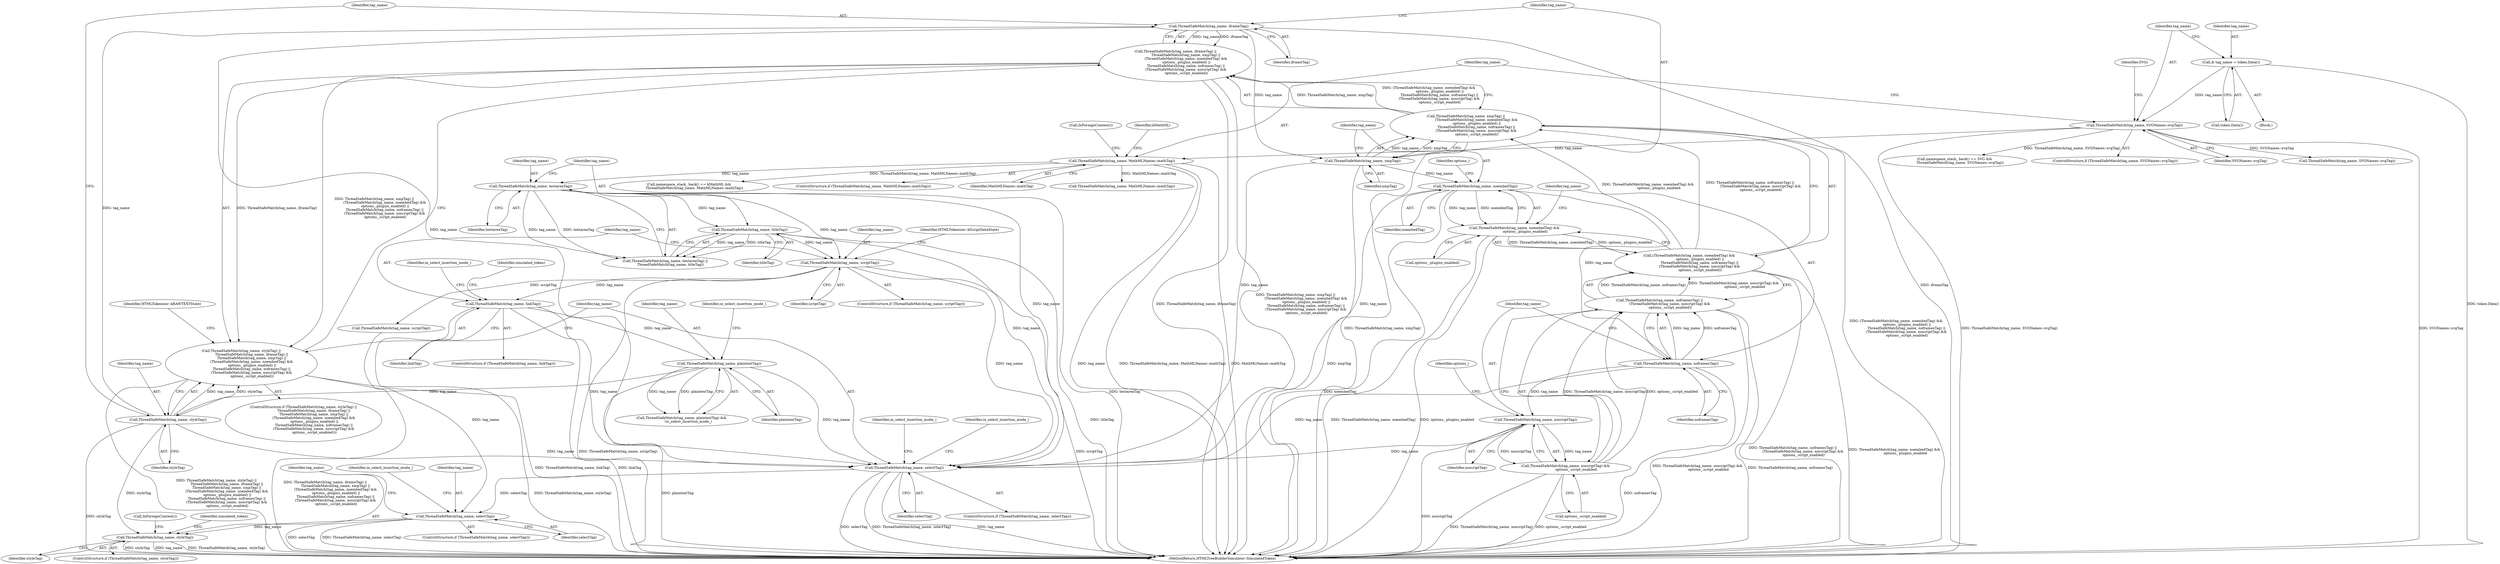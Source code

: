 digraph "0_Chrome_133bc5c262b2555af223263452e9875a95db9eb7@API" {
"1000208" [label="(Call,ThreadSafeMatch(tag_name, iframeTag))"];
"1000204" [label="(Call,ThreadSafeMatch(tag_name, styleTag))"];
"1000193" [label="(Call,ThreadSafeMatch(tag_name, plaintextTag))"];
"1000179" [label="(Call,ThreadSafeMatch(tag_name, linkTag))"];
"1000168" [label="(Call,ThreadSafeMatch(tag_name, scriptTag))"];
"1000157" [label="(Call,ThreadSafeMatch(tag_name, textareaTag))"];
"1000124" [label="(Call,ThreadSafeMatch(tag_name, MathMLNames::mathTag))"];
"1000118" [label="(Call,ThreadSafeMatch(tag_name, SVGNames::svgTag))"];
"1000114" [label="(Call,& tag_name = token.Data())"];
"1000160" [label="(Call,ThreadSafeMatch(tag_name, titleTag))"];
"1000207" [label="(Call,ThreadSafeMatch(tag_name, iframeTag) ||\n                   ThreadSafeMatch(tag_name, xmpTag) ||\n                   (ThreadSafeMatch(tag_name, noembedTag) &&\n                    options_.plugins_enabled) ||\n                   ThreadSafeMatch(tag_name, noframesTag) ||\n                   (ThreadSafeMatch(tag_name, noscriptTag) &&\n                    options_.script_enabled))"];
"1000203" [label="(Call,ThreadSafeMatch(tag_name, styleTag) ||\n                   ThreadSafeMatch(tag_name, iframeTag) ||\n                   ThreadSafeMatch(tag_name, xmpTag) ||\n                   (ThreadSafeMatch(tag_name, noembedTag) &&\n                    options_.plugins_enabled) ||\n                   ThreadSafeMatch(tag_name, noframesTag) ||\n                   (ThreadSafeMatch(tag_name, noscriptTag) &&\n                    options_.script_enabled))"];
"1000212" [label="(Call,ThreadSafeMatch(tag_name, xmpTag))"];
"1000211" [label="(Call,ThreadSafeMatch(tag_name, xmpTag) ||\n                   (ThreadSafeMatch(tag_name, noembedTag) &&\n                    options_.plugins_enabled) ||\n                   ThreadSafeMatch(tag_name, noframesTag) ||\n                   (ThreadSafeMatch(tag_name, noscriptTag) &&\n                    options_.script_enabled))"];
"1000217" [label="(Call,ThreadSafeMatch(tag_name, noembedTag))"];
"1000216" [label="(Call,ThreadSafeMatch(tag_name, noembedTag) &&\n                    options_.plugins_enabled)"];
"1000215" [label="(Call,(ThreadSafeMatch(tag_name, noembedTag) &&\n                    options_.plugins_enabled) ||\n                   ThreadSafeMatch(tag_name, noframesTag) ||\n                   (ThreadSafeMatch(tag_name, noscriptTag) &&\n                    options_.script_enabled))"];
"1000224" [label="(Call,ThreadSafeMatch(tag_name, noframesTag))"];
"1000223" [label="(Call,ThreadSafeMatch(tag_name, noframesTag) ||\n                   (ThreadSafeMatch(tag_name, noscriptTag) &&\n                    options_.script_enabled))"];
"1000228" [label="(Call,ThreadSafeMatch(tag_name, noscriptTag))"];
"1000227" [label="(Call,ThreadSafeMatch(tag_name, noscriptTag) &&\n                    options_.script_enabled)"];
"1000238" [label="(Call,ThreadSafeMatch(tag_name, selectTag))"];
"1000324" [label="(Call,ThreadSafeMatch(tag_name, selectTag))"];
"1000332" [label="(Call,ThreadSafeMatch(tag_name, styleTag))"];
"1000334" [label="(Identifier,styleTag)"];
"1000195" [label="(Identifier,plaintextTag)"];
"1000228" [label="(Call,ThreadSafeMatch(tag_name, noscriptTag))"];
"1000180" [label="(Identifier,tag_name)"];
"1000282" [label="(Call,namespace_stack_.back() == kMathML &&\n          ThreadSafeMatch(tag_name, MathMLNames::mathTag))"];
"1000123" [label="(ControlStructure,if (ThreadSafeMatch(tag_name, MathMLNames::mathTag)))"];
"1000192" [label="(Call,ThreadSafeMatch(tag_name, plaintextTag) &&\n            !in_select_insertion_mode_)"];
"1000216" [label="(Call,ThreadSafeMatch(tag_name, noembedTag) &&\n                    options_.plugins_enabled)"];
"1000239" [label="(Identifier,tag_name)"];
"1000169" [label="(Identifier,tag_name)"];
"1000331" [label="(ControlStructure,if (ThreadSafeMatch(tag_name, styleTag)))"];
"1000112" [label="(Block,)"];
"1000193" [label="(Call,ThreadSafeMatch(tag_name, plaintextTag))"];
"1000189" [label="(Identifier,in_select_insertion_mode_)"];
"1000212" [label="(Call,ThreadSafeMatch(tag_name, xmpTag))"];
"1000236" [label="(Identifier,HTMLTokenizer::kRAWTEXTState)"];
"1000217" [label="(Call,ThreadSafeMatch(tag_name, noembedTag))"];
"1000114" [label="(Call,& tag_name = token.Data())"];
"1000181" [label="(Identifier,linkTag)"];
"1000213" [label="(Identifier,tag_name)"];
"1000194" [label="(Identifier,tag_name)"];
"1000210" [label="(Identifier,iframeTag)"];
"1000226" [label="(Identifier,noframesTag)"];
"1000344" [label="(MethodReturn,HTMLTreeBuilderSimulator::SimulatedToken)"];
"1000162" [label="(Identifier,titleTag)"];
"1000156" [label="(Call,ThreadSafeMatch(tag_name, textareaTag) ||\n          ThreadSafeMatch(tag_name, titleTag))"];
"1000118" [label="(Call,ThreadSafeMatch(tag_name, SVGNames::svgTag))"];
"1000203" [label="(Call,ThreadSafeMatch(tag_name, styleTag) ||\n                   ThreadSafeMatch(tag_name, iframeTag) ||\n                   ThreadSafeMatch(tag_name, xmpTag) ||\n                   (ThreadSafeMatch(tag_name, noembedTag) &&\n                    options_.plugins_enabled) ||\n                   ThreadSafeMatch(tag_name, noframesTag) ||\n                   (ThreadSafeMatch(tag_name, noscriptTag) &&\n                    options_.script_enabled))"];
"1000325" [label="(Identifier,tag_name)"];
"1000219" [label="(Identifier,noembedTag)"];
"1000232" [label="(Identifier,options_)"];
"1000209" [label="(Identifier,tag_name)"];
"1000240" [label="(Identifier,selectTag)"];
"1000229" [label="(Identifier,tag_name)"];
"1000274" [label="(Call,namespace_stack_.back() == SVG &&\n          ThreadSafeMatch(tag_name, SVGNames::svgTag))"];
"1000220" [label="(Call,options_.plugins_enabled)"];
"1000128" [label="(Identifier,kMathML)"];
"1000207" [label="(Call,ThreadSafeMatch(tag_name, iframeTag) ||\n                   ThreadSafeMatch(tag_name, xmpTag) ||\n                   (ThreadSafeMatch(tag_name, noembedTag) &&\n                    options_.plugins_enabled) ||\n                   ThreadSafeMatch(tag_name, noframesTag) ||\n                   (ThreadSafeMatch(tag_name, noscriptTag) &&\n                    options_.script_enabled))"];
"1000238" [label="(Call,ThreadSafeMatch(tag_name, selectTag))"];
"1000126" [label="(Identifier,MathMLNames::mathTag)"];
"1000324" [label="(Call,ThreadSafeMatch(tag_name, selectTag))"];
"1000158" [label="(Identifier,tag_name)"];
"1000116" [label="(Call,token.Data())"];
"1000214" [label="(Identifier,xmpTag)"];
"1000204" [label="(Call,ThreadSafeMatch(tag_name, styleTag))"];
"1000336" [label="(Identifier,simulated_token)"];
"1000117" [label="(ControlStructure,if (ThreadSafeMatch(tag_name, SVGNames::svgTag)))"];
"1000119" [label="(Identifier,tag_name)"];
"1000237" [label="(ControlStructure,if (ThreadSafeMatch(tag_name, selectTag)))"];
"1000323" [label="(ControlStructure,if (ThreadSafeMatch(tag_name, selectTag)))"];
"1000173" [label="(Identifier,HTMLTokenizer::kScriptDataState)"];
"1000170" [label="(Identifier,scriptTag)"];
"1000223" [label="(Call,ThreadSafeMatch(tag_name, noframesTag) ||\n                   (ThreadSafeMatch(tag_name, noscriptTag) &&\n                    options_.script_enabled))"];
"1000206" [label="(Identifier,styleTag)"];
"1000311" [label="(Call,ThreadSafeMatch(tag_name, scriptTag))"];
"1000202" [label="(ControlStructure,if (ThreadSafeMatch(tag_name, styleTag) ||\n                   ThreadSafeMatch(tag_name, iframeTag) ||\n                   ThreadSafeMatch(tag_name, xmpTag) ||\n                   (ThreadSafeMatch(tag_name, noembedTag) &&\n                    options_.plugins_enabled) ||\n                   ThreadSafeMatch(tag_name, noframesTag) ||\n                   (ThreadSafeMatch(tag_name, noscriptTag) &&\n                    options_.script_enabled)))"];
"1000197" [label="(Identifier,in_select_insertion_mode_)"];
"1000211" [label="(Call,ThreadSafeMatch(tag_name, xmpTag) ||\n                   (ThreadSafeMatch(tag_name, noembedTag) &&\n                    options_.plugins_enabled) ||\n                   ThreadSafeMatch(tag_name, noframesTag) ||\n                   (ThreadSafeMatch(tag_name, noscriptTag) &&\n                    options_.script_enabled))"];
"1000339" [label="(Call,InForeignContent())"];
"1000122" [label="(Identifier,SVG)"];
"1000326" [label="(Identifier,selectTag)"];
"1000225" [label="(Identifier,tag_name)"];
"1000333" [label="(Identifier,tag_name)"];
"1000231" [label="(Call,options_.script_enabled)"];
"1000329" [label="(Identifier,in_select_insertion_mode_)"];
"1000167" [label="(ControlStructure,if (ThreadSafeMatch(tag_name, scriptTag)))"];
"1000248" [label="(Identifier,in_select_insertion_mode_)"];
"1000286" [label="(Call,ThreadSafeMatch(tag_name, MathMLNames::mathTag))"];
"1000243" [label="(Identifier,in_select_insertion_mode_)"];
"1000124" [label="(Call,ThreadSafeMatch(tag_name, MathMLNames::mathTag))"];
"1000157" [label="(Call,ThreadSafeMatch(tag_name, textareaTag))"];
"1000168" [label="(Call,ThreadSafeMatch(tag_name, scriptTag))"];
"1000115" [label="(Identifier,tag_name)"];
"1000227" [label="(Call,ThreadSafeMatch(tag_name, noscriptTag) &&\n                    options_.script_enabled)"];
"1000161" [label="(Identifier,tag_name)"];
"1000332" [label="(Call,ThreadSafeMatch(tag_name, styleTag))"];
"1000160" [label="(Call,ThreadSafeMatch(tag_name, titleTag))"];
"1000131" [label="(Call,InForeignContent())"];
"1000221" [label="(Identifier,options_)"];
"1000230" [label="(Identifier,noscriptTag)"];
"1000184" [label="(Identifier,simulated_token)"];
"1000178" [label="(ControlStructure,if (ThreadSafeMatch(tag_name, linkTag)))"];
"1000125" [label="(Identifier,tag_name)"];
"1000120" [label="(Identifier,SVGNames::svgTag)"];
"1000224" [label="(Call,ThreadSafeMatch(tag_name, noframesTag))"];
"1000278" [label="(Call,ThreadSafeMatch(tag_name, SVGNames::svgTag))"];
"1000159" [label="(Identifier,textareaTag)"];
"1000208" [label="(Call,ThreadSafeMatch(tag_name, iframeTag))"];
"1000218" [label="(Identifier,tag_name)"];
"1000179" [label="(Call,ThreadSafeMatch(tag_name, linkTag))"];
"1000205" [label="(Identifier,tag_name)"];
"1000215" [label="(Call,(ThreadSafeMatch(tag_name, noembedTag) &&\n                    options_.plugins_enabled) ||\n                   ThreadSafeMatch(tag_name, noframesTag) ||\n                   (ThreadSafeMatch(tag_name, noscriptTag) &&\n                    options_.script_enabled))"];
"1000208" -> "1000207"  [label="AST: "];
"1000208" -> "1000210"  [label="CFG: "];
"1000209" -> "1000208"  [label="AST: "];
"1000210" -> "1000208"  [label="AST: "];
"1000213" -> "1000208"  [label="CFG: "];
"1000207" -> "1000208"  [label="CFG: "];
"1000208" -> "1000344"  [label="DDG: iframeTag"];
"1000208" -> "1000207"  [label="DDG: tag_name"];
"1000208" -> "1000207"  [label="DDG: iframeTag"];
"1000204" -> "1000208"  [label="DDG: tag_name"];
"1000208" -> "1000212"  [label="DDG: tag_name"];
"1000208" -> "1000238"  [label="DDG: tag_name"];
"1000204" -> "1000203"  [label="AST: "];
"1000204" -> "1000206"  [label="CFG: "];
"1000205" -> "1000204"  [label="AST: "];
"1000206" -> "1000204"  [label="AST: "];
"1000209" -> "1000204"  [label="CFG: "];
"1000203" -> "1000204"  [label="CFG: "];
"1000204" -> "1000344"  [label="DDG: styleTag"];
"1000204" -> "1000203"  [label="DDG: tag_name"];
"1000204" -> "1000203"  [label="DDG: styleTag"];
"1000193" -> "1000204"  [label="DDG: tag_name"];
"1000204" -> "1000238"  [label="DDG: tag_name"];
"1000204" -> "1000332"  [label="DDG: styleTag"];
"1000193" -> "1000192"  [label="AST: "];
"1000193" -> "1000195"  [label="CFG: "];
"1000194" -> "1000193"  [label="AST: "];
"1000195" -> "1000193"  [label="AST: "];
"1000197" -> "1000193"  [label="CFG: "];
"1000192" -> "1000193"  [label="CFG: "];
"1000193" -> "1000344"  [label="DDG: plaintextTag"];
"1000193" -> "1000192"  [label="DDG: tag_name"];
"1000193" -> "1000192"  [label="DDG: plaintextTag"];
"1000179" -> "1000193"  [label="DDG: tag_name"];
"1000193" -> "1000238"  [label="DDG: tag_name"];
"1000179" -> "1000178"  [label="AST: "];
"1000179" -> "1000181"  [label="CFG: "];
"1000180" -> "1000179"  [label="AST: "];
"1000181" -> "1000179"  [label="AST: "];
"1000184" -> "1000179"  [label="CFG: "];
"1000189" -> "1000179"  [label="CFG: "];
"1000179" -> "1000344"  [label="DDG: ThreadSafeMatch(tag_name, linkTag)"];
"1000179" -> "1000344"  [label="DDG: linkTag"];
"1000168" -> "1000179"  [label="DDG: tag_name"];
"1000179" -> "1000238"  [label="DDG: tag_name"];
"1000168" -> "1000167"  [label="AST: "];
"1000168" -> "1000170"  [label="CFG: "];
"1000169" -> "1000168"  [label="AST: "];
"1000170" -> "1000168"  [label="AST: "];
"1000173" -> "1000168"  [label="CFG: "];
"1000180" -> "1000168"  [label="CFG: "];
"1000168" -> "1000344"  [label="DDG: ThreadSafeMatch(tag_name, scriptTag)"];
"1000168" -> "1000344"  [label="DDG: scriptTag"];
"1000157" -> "1000168"  [label="DDG: tag_name"];
"1000160" -> "1000168"  [label="DDG: tag_name"];
"1000168" -> "1000238"  [label="DDG: tag_name"];
"1000168" -> "1000311"  [label="DDG: scriptTag"];
"1000157" -> "1000156"  [label="AST: "];
"1000157" -> "1000159"  [label="CFG: "];
"1000158" -> "1000157"  [label="AST: "];
"1000159" -> "1000157"  [label="AST: "];
"1000161" -> "1000157"  [label="CFG: "];
"1000156" -> "1000157"  [label="CFG: "];
"1000157" -> "1000344"  [label="DDG: textareaTag"];
"1000157" -> "1000156"  [label="DDG: tag_name"];
"1000157" -> "1000156"  [label="DDG: textareaTag"];
"1000124" -> "1000157"  [label="DDG: tag_name"];
"1000157" -> "1000160"  [label="DDG: tag_name"];
"1000157" -> "1000238"  [label="DDG: tag_name"];
"1000124" -> "1000123"  [label="AST: "];
"1000124" -> "1000126"  [label="CFG: "];
"1000125" -> "1000124"  [label="AST: "];
"1000126" -> "1000124"  [label="AST: "];
"1000128" -> "1000124"  [label="CFG: "];
"1000131" -> "1000124"  [label="CFG: "];
"1000124" -> "1000344"  [label="DDG: MathMLNames::mathTag"];
"1000124" -> "1000344"  [label="DDG: tag_name"];
"1000124" -> "1000344"  [label="DDG: ThreadSafeMatch(tag_name, MathMLNames::mathTag)"];
"1000118" -> "1000124"  [label="DDG: tag_name"];
"1000124" -> "1000282"  [label="DDG: ThreadSafeMatch(tag_name, MathMLNames::mathTag)"];
"1000124" -> "1000286"  [label="DDG: MathMLNames::mathTag"];
"1000118" -> "1000117"  [label="AST: "];
"1000118" -> "1000120"  [label="CFG: "];
"1000119" -> "1000118"  [label="AST: "];
"1000120" -> "1000118"  [label="AST: "];
"1000122" -> "1000118"  [label="CFG: "];
"1000125" -> "1000118"  [label="CFG: "];
"1000118" -> "1000344"  [label="DDG: ThreadSafeMatch(tag_name, SVGNames::svgTag)"];
"1000118" -> "1000344"  [label="DDG: SVGNames::svgTag"];
"1000114" -> "1000118"  [label="DDG: tag_name"];
"1000118" -> "1000274"  [label="DDG: ThreadSafeMatch(tag_name, SVGNames::svgTag)"];
"1000118" -> "1000278"  [label="DDG: SVGNames::svgTag"];
"1000114" -> "1000112"  [label="AST: "];
"1000114" -> "1000116"  [label="CFG: "];
"1000115" -> "1000114"  [label="AST: "];
"1000116" -> "1000114"  [label="AST: "];
"1000119" -> "1000114"  [label="CFG: "];
"1000114" -> "1000344"  [label="DDG: token.Data()"];
"1000160" -> "1000156"  [label="AST: "];
"1000160" -> "1000162"  [label="CFG: "];
"1000161" -> "1000160"  [label="AST: "];
"1000162" -> "1000160"  [label="AST: "];
"1000156" -> "1000160"  [label="CFG: "];
"1000160" -> "1000344"  [label="DDG: titleTag"];
"1000160" -> "1000156"  [label="DDG: tag_name"];
"1000160" -> "1000156"  [label="DDG: titleTag"];
"1000160" -> "1000238"  [label="DDG: tag_name"];
"1000207" -> "1000203"  [label="AST: "];
"1000207" -> "1000211"  [label="CFG: "];
"1000211" -> "1000207"  [label="AST: "];
"1000203" -> "1000207"  [label="CFG: "];
"1000207" -> "1000344"  [label="DDG: ThreadSafeMatch(tag_name, iframeTag)"];
"1000207" -> "1000344"  [label="DDG: ThreadSafeMatch(tag_name, xmpTag) ||\n                   (ThreadSafeMatch(tag_name, noembedTag) &&\n                    options_.plugins_enabled) ||\n                   ThreadSafeMatch(tag_name, noframesTag) ||\n                   (ThreadSafeMatch(tag_name, noscriptTag) &&\n                    options_.script_enabled)"];
"1000207" -> "1000203"  [label="DDG: ThreadSafeMatch(tag_name, iframeTag)"];
"1000207" -> "1000203"  [label="DDG: ThreadSafeMatch(tag_name, xmpTag) ||\n                   (ThreadSafeMatch(tag_name, noembedTag) &&\n                    options_.plugins_enabled) ||\n                   ThreadSafeMatch(tag_name, noframesTag) ||\n                   (ThreadSafeMatch(tag_name, noscriptTag) &&\n                    options_.script_enabled)"];
"1000211" -> "1000207"  [label="DDG: ThreadSafeMatch(tag_name, xmpTag)"];
"1000211" -> "1000207"  [label="DDG: (ThreadSafeMatch(tag_name, noembedTag) &&\n                    options_.plugins_enabled) ||\n                   ThreadSafeMatch(tag_name, noframesTag) ||\n                   (ThreadSafeMatch(tag_name, noscriptTag) &&\n                    options_.script_enabled)"];
"1000203" -> "1000202"  [label="AST: "];
"1000236" -> "1000203"  [label="CFG: "];
"1000239" -> "1000203"  [label="CFG: "];
"1000203" -> "1000344"  [label="DDG: ThreadSafeMatch(tag_name, styleTag) ||\n                   ThreadSafeMatch(tag_name, iframeTag) ||\n                   ThreadSafeMatch(tag_name, xmpTag) ||\n                   (ThreadSafeMatch(tag_name, noembedTag) &&\n                    options_.plugins_enabled) ||\n                   ThreadSafeMatch(tag_name, noframesTag) ||\n                   (ThreadSafeMatch(tag_name, noscriptTag) &&\n                    options_.script_enabled)"];
"1000203" -> "1000344"  [label="DDG: ThreadSafeMatch(tag_name, iframeTag) ||\n                   ThreadSafeMatch(tag_name, xmpTag) ||\n                   (ThreadSafeMatch(tag_name, noembedTag) &&\n                    options_.plugins_enabled) ||\n                   ThreadSafeMatch(tag_name, noframesTag) ||\n                   (ThreadSafeMatch(tag_name, noscriptTag) &&\n                    options_.script_enabled)"];
"1000203" -> "1000344"  [label="DDG: ThreadSafeMatch(tag_name, styleTag)"];
"1000212" -> "1000211"  [label="AST: "];
"1000212" -> "1000214"  [label="CFG: "];
"1000213" -> "1000212"  [label="AST: "];
"1000214" -> "1000212"  [label="AST: "];
"1000218" -> "1000212"  [label="CFG: "];
"1000211" -> "1000212"  [label="CFG: "];
"1000212" -> "1000344"  [label="DDG: xmpTag"];
"1000212" -> "1000211"  [label="DDG: tag_name"];
"1000212" -> "1000211"  [label="DDG: xmpTag"];
"1000212" -> "1000217"  [label="DDG: tag_name"];
"1000212" -> "1000238"  [label="DDG: tag_name"];
"1000211" -> "1000215"  [label="CFG: "];
"1000215" -> "1000211"  [label="AST: "];
"1000211" -> "1000344"  [label="DDG: ThreadSafeMatch(tag_name, xmpTag)"];
"1000211" -> "1000344"  [label="DDG: (ThreadSafeMatch(tag_name, noembedTag) &&\n                    options_.plugins_enabled) ||\n                   ThreadSafeMatch(tag_name, noframesTag) ||\n                   (ThreadSafeMatch(tag_name, noscriptTag) &&\n                    options_.script_enabled)"];
"1000215" -> "1000211"  [label="DDG: ThreadSafeMatch(tag_name, noembedTag) &&\n                    options_.plugins_enabled"];
"1000215" -> "1000211"  [label="DDG: ThreadSafeMatch(tag_name, noframesTag) ||\n                   (ThreadSafeMatch(tag_name, noscriptTag) &&\n                    options_.script_enabled)"];
"1000217" -> "1000216"  [label="AST: "];
"1000217" -> "1000219"  [label="CFG: "];
"1000218" -> "1000217"  [label="AST: "];
"1000219" -> "1000217"  [label="AST: "];
"1000221" -> "1000217"  [label="CFG: "];
"1000216" -> "1000217"  [label="CFG: "];
"1000217" -> "1000344"  [label="DDG: noembedTag"];
"1000217" -> "1000216"  [label="DDG: tag_name"];
"1000217" -> "1000216"  [label="DDG: noembedTag"];
"1000217" -> "1000224"  [label="DDG: tag_name"];
"1000217" -> "1000238"  [label="DDG: tag_name"];
"1000216" -> "1000215"  [label="AST: "];
"1000216" -> "1000220"  [label="CFG: "];
"1000220" -> "1000216"  [label="AST: "];
"1000225" -> "1000216"  [label="CFG: "];
"1000215" -> "1000216"  [label="CFG: "];
"1000216" -> "1000344"  [label="DDG: ThreadSafeMatch(tag_name, noembedTag)"];
"1000216" -> "1000344"  [label="DDG: options_.plugins_enabled"];
"1000216" -> "1000215"  [label="DDG: ThreadSafeMatch(tag_name, noembedTag)"];
"1000216" -> "1000215"  [label="DDG: options_.plugins_enabled"];
"1000215" -> "1000223"  [label="CFG: "];
"1000223" -> "1000215"  [label="AST: "];
"1000215" -> "1000344"  [label="DDG: ThreadSafeMatch(tag_name, noframesTag) ||\n                   (ThreadSafeMatch(tag_name, noscriptTag) &&\n                    options_.script_enabled)"];
"1000215" -> "1000344"  [label="DDG: ThreadSafeMatch(tag_name, noembedTag) &&\n                    options_.plugins_enabled"];
"1000223" -> "1000215"  [label="DDG: ThreadSafeMatch(tag_name, noframesTag)"];
"1000223" -> "1000215"  [label="DDG: ThreadSafeMatch(tag_name, noscriptTag) &&\n                    options_.script_enabled"];
"1000224" -> "1000223"  [label="AST: "];
"1000224" -> "1000226"  [label="CFG: "];
"1000225" -> "1000224"  [label="AST: "];
"1000226" -> "1000224"  [label="AST: "];
"1000229" -> "1000224"  [label="CFG: "];
"1000223" -> "1000224"  [label="CFG: "];
"1000224" -> "1000344"  [label="DDG: noframesTag"];
"1000224" -> "1000223"  [label="DDG: tag_name"];
"1000224" -> "1000223"  [label="DDG: noframesTag"];
"1000224" -> "1000228"  [label="DDG: tag_name"];
"1000224" -> "1000238"  [label="DDG: tag_name"];
"1000223" -> "1000227"  [label="CFG: "];
"1000227" -> "1000223"  [label="AST: "];
"1000223" -> "1000344"  [label="DDG: ThreadSafeMatch(tag_name, noscriptTag) &&\n                    options_.script_enabled"];
"1000223" -> "1000344"  [label="DDG: ThreadSafeMatch(tag_name, noframesTag)"];
"1000227" -> "1000223"  [label="DDG: ThreadSafeMatch(tag_name, noscriptTag)"];
"1000227" -> "1000223"  [label="DDG: options_.script_enabled"];
"1000228" -> "1000227"  [label="AST: "];
"1000228" -> "1000230"  [label="CFG: "];
"1000229" -> "1000228"  [label="AST: "];
"1000230" -> "1000228"  [label="AST: "];
"1000232" -> "1000228"  [label="CFG: "];
"1000227" -> "1000228"  [label="CFG: "];
"1000228" -> "1000344"  [label="DDG: noscriptTag"];
"1000228" -> "1000227"  [label="DDG: tag_name"];
"1000228" -> "1000227"  [label="DDG: noscriptTag"];
"1000228" -> "1000238"  [label="DDG: tag_name"];
"1000227" -> "1000231"  [label="CFG: "];
"1000231" -> "1000227"  [label="AST: "];
"1000227" -> "1000344"  [label="DDG: ThreadSafeMatch(tag_name, noscriptTag)"];
"1000227" -> "1000344"  [label="DDG: options_.script_enabled"];
"1000238" -> "1000237"  [label="AST: "];
"1000238" -> "1000240"  [label="CFG: "];
"1000239" -> "1000238"  [label="AST: "];
"1000240" -> "1000238"  [label="AST: "];
"1000243" -> "1000238"  [label="CFG: "];
"1000248" -> "1000238"  [label="CFG: "];
"1000238" -> "1000344"  [label="DDG: tag_name"];
"1000238" -> "1000344"  [label="DDG: selectTag"];
"1000238" -> "1000344"  [label="DDG: ThreadSafeMatch(tag_name, selectTag)"];
"1000238" -> "1000324"  [label="DDG: selectTag"];
"1000324" -> "1000323"  [label="AST: "];
"1000324" -> "1000326"  [label="CFG: "];
"1000325" -> "1000324"  [label="AST: "];
"1000326" -> "1000324"  [label="AST: "];
"1000329" -> "1000324"  [label="CFG: "];
"1000333" -> "1000324"  [label="CFG: "];
"1000324" -> "1000344"  [label="DDG: selectTag"];
"1000324" -> "1000344"  [label="DDG: ThreadSafeMatch(tag_name, selectTag)"];
"1000311" -> "1000324"  [label="DDG: tag_name"];
"1000324" -> "1000332"  [label="DDG: tag_name"];
"1000332" -> "1000331"  [label="AST: "];
"1000332" -> "1000334"  [label="CFG: "];
"1000333" -> "1000332"  [label="AST: "];
"1000334" -> "1000332"  [label="AST: "];
"1000336" -> "1000332"  [label="CFG: "];
"1000339" -> "1000332"  [label="CFG: "];
"1000332" -> "1000344"  [label="DDG: styleTag"];
"1000332" -> "1000344"  [label="DDG: tag_name"];
"1000332" -> "1000344"  [label="DDG: ThreadSafeMatch(tag_name, styleTag)"];
}
